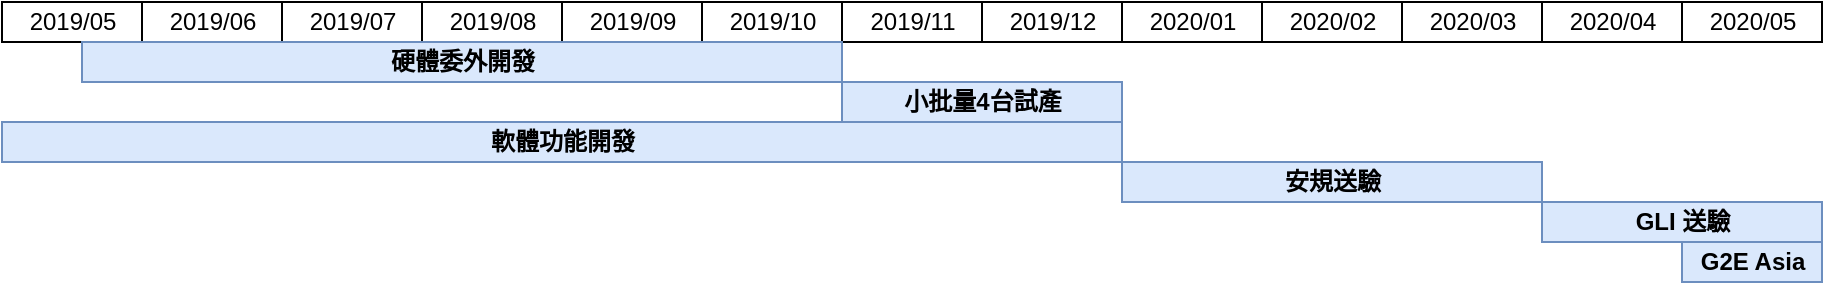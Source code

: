 <mxfile version="12.1.4" type="github" pages="1">
  <diagram name="Page-1" id="2c4490ee-f0b8-94ab-5012-d5dc3445f7a3">
    <mxGraphModel dx="1426" dy="794" grid="1" gridSize="10" guides="1" tooltips="1" connect="0" arrows="1" fold="1" page="1" pageScale="1.5" pageWidth="1169" pageHeight="826" background="#ffffff" math="0" shadow="0">
      <root>
        <mxCell id="0" style=";html=1;"/>
        <mxCell id="1" style=";html=1;" parent="0"/>
        <mxCell id="67c90442a009f359-279" value="2019/07" style="fillColor=#FFFFFF;strokeColor=#000000;strokeWidth=1;fontColor=#000000;fontStyle=0;html=1;" parent="1" vertex="1">
          <mxGeometry x="300" y="439" width="70" height="20" as="geometry"/>
        </mxCell>
        <mxCell id="7a8b956e7d50b54d-104" value="2019/08" style="fillColor=#FFFFFF;strokeColor=#000000;strokeWidth=1;fontColor=#000000;fontStyle=0;html=1;" parent="1" vertex="1">
          <mxGeometry x="370" y="439" width="70" height="20" as="geometry"/>
        </mxCell>
        <mxCell id="7a8b956e7d50b54d-109" value="2019/09" style="fillColor=#FFFFFF;strokeColor=#000000;strokeWidth=1;fontColor=#000000;fontStyle=0;html=1;" parent="1" vertex="1">
          <mxGeometry x="440" y="439" width="70" height="20" as="geometry"/>
        </mxCell>
        <mxCell id="7a8b956e7d50b54d-114" value="2019/10" style="fillColor=#FFFFFF;strokeColor=#000000;strokeWidth=1;fontColor=#000000;fontStyle=0;html=1;" parent="1" vertex="1">
          <mxGeometry x="510" y="439" width="70" height="20" as="geometry"/>
        </mxCell>
        <mxCell id="7a8b956e7d50b54d-119" value="2019/11" style="fillColor=#FFFFFF;strokeColor=#000000;strokeWidth=1;fontColor=#000000;fontStyle=0;html=1;" parent="1" vertex="1">
          <mxGeometry x="580" y="439" width="70" height="20" as="geometry"/>
        </mxCell>
        <mxCell id="7a8b956e7d50b54d-124" value="2019/12" style="fillColor=#FFFFFF;strokeColor=#000000;strokeWidth=1;fontColor=#000000;fontStyle=0;html=1;" parent="1" vertex="1">
          <mxGeometry x="650" y="439" width="70" height="20" as="geometry"/>
        </mxCell>
        <mxCell id="7a8b956e7d50b54d-129" value="2020/01" style="fillColor=#FFFFFF;strokeColor=#000000;strokeWidth=1;fontColor=#000000;fontStyle=0;html=1;" parent="1" vertex="1">
          <mxGeometry x="720" y="439" width="70" height="20" as="geometry"/>
        </mxCell>
        <mxCell id="7a8b956e7d50b54d-134" value="2020/02" style="fillColor=#FFFFFF;strokeColor=#000000;strokeWidth=1;fontColor=#000000;fontStyle=0;html=1;" parent="1" vertex="1">
          <mxGeometry x="790" y="439" width="70" height="20" as="geometry"/>
        </mxCell>
        <mxCell id="7a8b956e7d50b54d-139" value="2020/03" style="fillColor=#FFFFFF;strokeColor=#000000;strokeWidth=1;fontColor=#000000;fontStyle=0;html=1;" parent="1" vertex="1">
          <mxGeometry x="860" y="439" width="70" height="20" as="geometry"/>
        </mxCell>
        <mxCell id="7a8b956e7d50b54d-145" value="2019/06" style="fillColor=#FFFFFF;strokeColor=#000000;strokeWidth=1;fontColor=#000000;fontStyle=0;html=1;" parent="1" vertex="1">
          <mxGeometry x="230" y="439" width="70" height="20" as="geometry"/>
        </mxCell>
        <mxCell id="7a8b956e7d50b54d-151" value="2019/05" style="fillColor=#FFFFFF;strokeColor=#000000;strokeWidth=1;fontColor=#000000;fontStyle=0;html=1;" parent="1" vertex="1">
          <mxGeometry x="160" y="439" width="70" height="20" as="geometry"/>
        </mxCell>
        <mxCell id="7a8b956e7d50b54d-157" value="2020/04" style="fillColor=#FFFFFF;strokeColor=#000000;strokeWidth=1;fontColor=#000000;fontStyle=0;html=1;" parent="1" vertex="1">
          <mxGeometry x="930" y="439" width="70" height="20" as="geometry"/>
        </mxCell>
        <mxCell id="7a8b956e7d50b54d-162" value="" style="align=left;strokeColor=#CCCCCC;html=1;" parent="1" vertex="1">
          <mxGeometry x="160" y="499" width="120" height="20" as="geometry"/>
        </mxCell>
        <mxCell id="7a8b956e7d50b54d-178" value="" style="align=left;strokeColor=#CCCCCC;html=1;" parent="1" vertex="1">
          <mxGeometry x="280" y="499" width="120" height="20" as="geometry"/>
        </mxCell>
        <mxCell id="7a8b956e7d50b54d-194" value="" style="align=left;strokeColor=#CCCCCC;html=1;" parent="1" vertex="1">
          <mxGeometry x="400" y="499" width="120" height="20" as="geometry"/>
        </mxCell>
        <mxCell id="7a8b956e7d50b54d-210" value="" style="align=left;strokeColor=#CCCCCC;html=1;" parent="1" vertex="1">
          <mxGeometry x="520" y="499" width="120" height="20" as="geometry"/>
        </mxCell>
        <mxCell id="7a8b956e7d50b54d-353" value="硬體委外開發" style="align=center;strokeColor=#6c8ebf;html=1;fillColor=#dae8fc;fontStyle=1" parent="1" vertex="1">
          <mxGeometry x="200" y="459" width="380" height="20" as="geometry"/>
        </mxCell>
        <mxCell id="7a8b956e7d50b54d-354" value="軟體功能開發" style="align=center;strokeColor=#6c8ebf;html=1;fillColor=#dae8fc;fontStyle=1" parent="1" vertex="1">
          <mxGeometry x="160" y="499" width="560" height="20" as="geometry"/>
        </mxCell>
        <mxCell id="7a8b956e7d50b54d-355" value="安規送驗" style="align=center;strokeColor=#6c8ebf;html=1;fillColor=#dae8fc;fontStyle=1" parent="1" vertex="1">
          <mxGeometry x="720" y="519" width="210" height="20" as="geometry"/>
        </mxCell>
        <mxCell id="7a8b956e7d50b54d-358" value="小批量4台試產" style="align=center;strokeColor=#6c8ebf;html=1;fillColor=#dae8fc;fontStyle=1" parent="1" vertex="1">
          <mxGeometry x="580" y="479" width="140" height="20" as="geometry"/>
        </mxCell>
        <mxCell id="c4RQWpJA4Gw6nRBEv-Ae-6" value="2020/05" style="fillColor=#FFFFFF;strokeColor=#000000;strokeWidth=1;fontColor=#000000;fontStyle=0;html=1;" vertex="1" parent="1">
          <mxGeometry x="1000" y="439" width="70" height="20" as="geometry"/>
        </mxCell>
        <mxCell id="7a8b956e7d50b54d-357" value="G2E Asia" style="align=center;strokeColor=#6c8ebf;html=1;fillColor=#dae8fc;fontStyle=1" parent="1" vertex="1">
          <mxGeometry x="1000" y="559" width="70" height="20" as="geometry"/>
        </mxCell>
        <mxCell id="7a8b956e7d50b54d-356" value="GLI 送驗" style="align=center;strokeColor=#6c8ebf;html=1;fillColor=#dae8fc;fontStyle=1" parent="1" vertex="1">
          <mxGeometry x="930" y="539" width="140" height="20" as="geometry"/>
        </mxCell>
      </root>
    </mxGraphModel>
  </diagram>
</mxfile>
